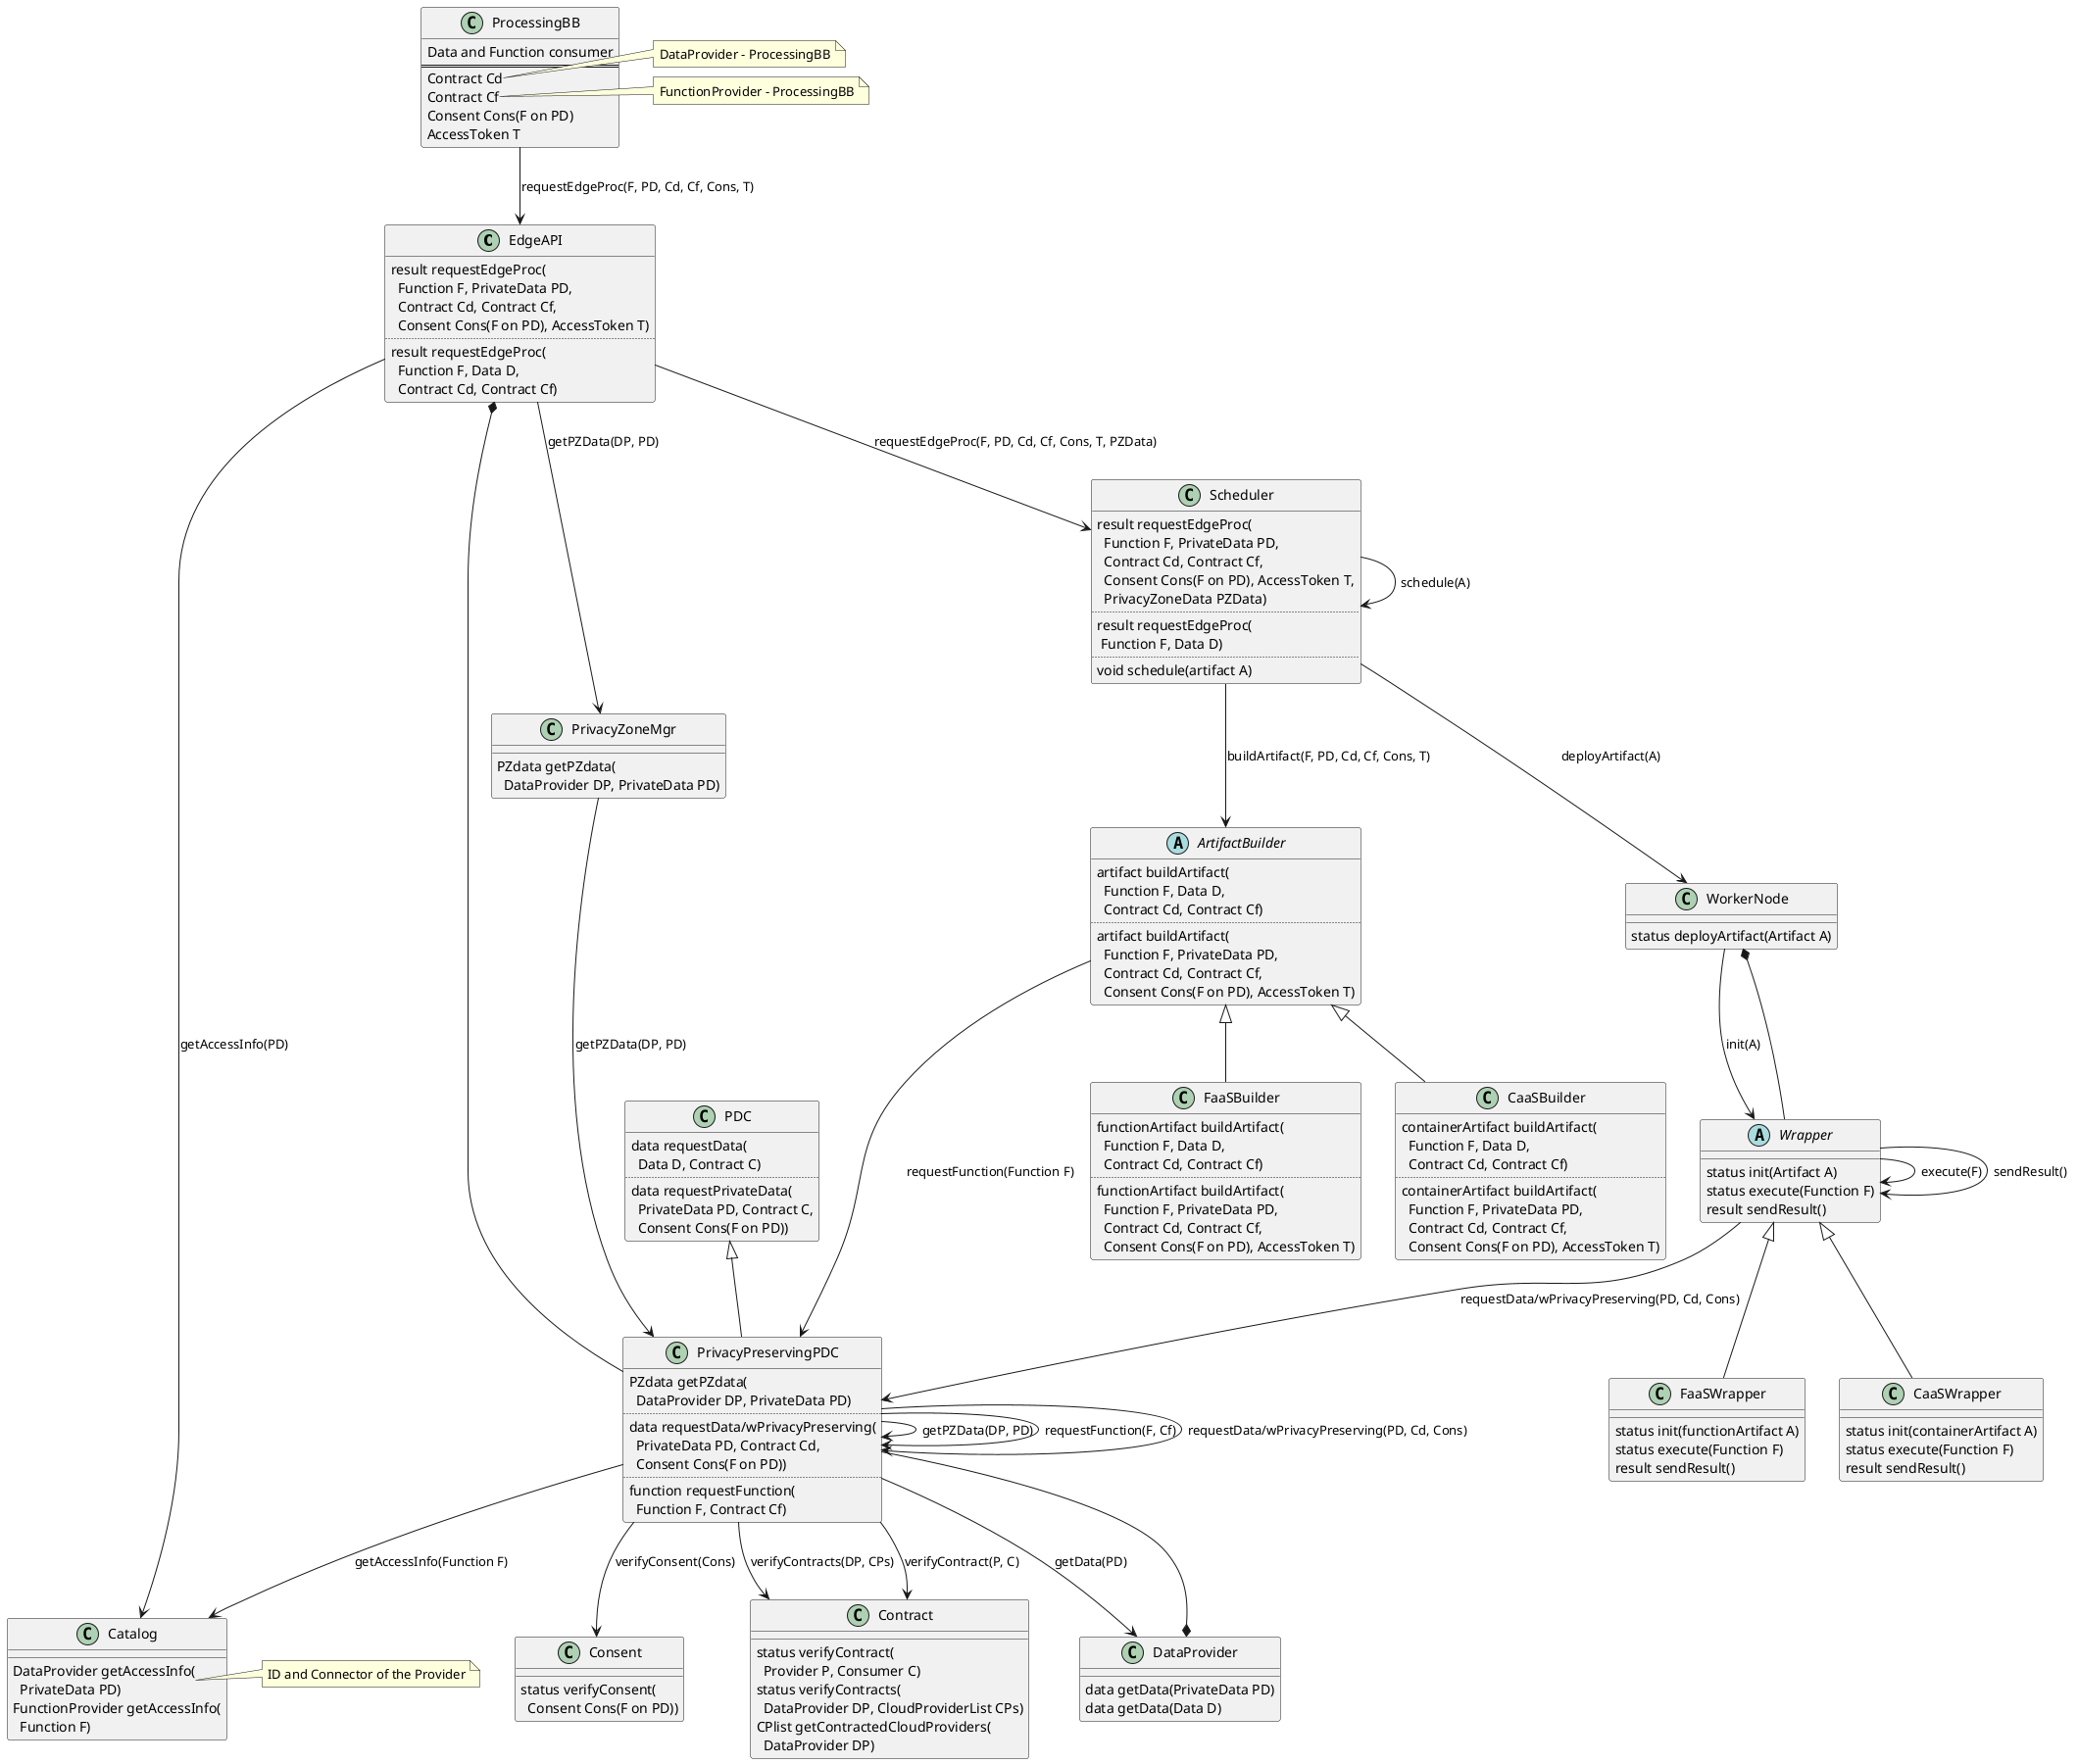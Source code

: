 @startuml

class EdgeAPI {
    {method} result requestEdgeProc(\n  Function F, PrivateData PD,\n  Contract Cd, Contract Cf,\n  Consent Cons(F on PD), AccessToken T)
    ..
    {method} result requestEdgeProc(\n  Function F, Data D,\n  Contract Cd, Contract Cf)
}
class PrivacyZoneMgr {
    {method} PZdata getPZdata(\n  DataProvider DP, PrivateData PD)
}
class PDC {
    {method} data requestData(\n  Data D, Contract C)
    ..
    {method} data requestPrivateData(\n  PrivateData PD, Contract C,\n  Consent Cons(F on PD))
}
class PrivacyPreservingPDC {
    {method} PZdata getPZdata(\n  DataProvider DP, PrivateData PD)
    ..
    {method} data requestData/wPrivacyPreserving(\n  PrivateData PD, Contract Cd,\n  Consent Cons(F on PD))
    ..
    {method} function requestFunction(\n  Function F, Contract Cf)
}
class Catalog {
    {method} DataProvider getAccessInfo(\n  PrivateData PD)
    {method} FunctionProvider getAccessInfo(\n  Function F)
}
note right of Catalog::getAccessInfo {
    ID and Connector of the Provider
}
class Contract {
    {method} status verifyContract(\n  Provider P, Consumer C)
    {method} status verifyContracts(\n  DataProvider DP, CloudProviderList CPs)
    {method} CPlist getContractedCloudProviders(\n  DataProvider DP)
}
class Consent {
    {method} status verifyConsent(\n  Consent Cons(F on PD))
}
class DataProvider {
    {method} data getData(PrivateData PD)
    {method} data getData(Data D)
}
class ProcessingBB {
    Data and Function consumer
    ==
    {field} Contract Cd
    {field} Contract Cf
    {field} Consent Cons(F on PD)
    {field} AccessToken T
}
note right of ProcessingBB::Cd {
    DataProvider - ProcessingBB
}
note right of ProcessingBB::Cf {
    FunctionProvider - ProcessingBB
}

class Scheduler {
    {method} result requestEdgeProc(\n  Function F, PrivateData PD,\n  Contract Cd, Contract Cf,\n  Consent Cons(F on PD), AccessToken T,\n  PrivacyZoneData PZData)
    ..
    {method} result requestEdgeProc(\n Function F, Data D)
    ..
    {method} void schedule(artifact A)
}
abstract class ArtifactBuilder {
    {method} artifact buildArtifact(\n  Function F, Data D,\n  Contract Cd, Contract Cf)
    ..
    {method} artifact buildArtifact(\n  Function F, PrivateData PD,\n  Contract Cd, Contract Cf,\n  Consent Cons(F on PD), AccessToken T)
}
class CaaSBuilder {
    {method} containerArtifact buildArtifact(\n  Function F, Data D,\n  Contract Cd, Contract Cf)
    ..
    {method} containerArtifact buildArtifact(\n  Function F, PrivateData PD,\n  Contract Cd, Contract Cf,\n  Consent Cons(F on PD), AccessToken T)
}
class FaaSBuilder {
    {method} functionArtifact buildArtifact(\n  Function F, Data D,\n  Contract Cd, Contract Cf)
    ..
    {method} functionArtifact buildArtifact(\n  Function F, PrivateData PD,\n  Contract Cd, Contract Cf,\n  Consent Cons(F on PD), AccessToken T)
}
abstract class Wrapper {
  {method} status init(Artifact A)
  {method} status execute(Function F)
  {method} result sendResult()
}
class CaaSWrapper {
  {method} status init(containerArtifact A)
  {method} status execute(Function F)
  {method} result sendResult()
}
class FaaSWrapper {
  {method} status init(functionArtifact A)
  {method} status execute(Function F)
  {method} result sendResult()
}
class WorkerNode {
  {method} status deployArtifact(Artifact A)
}

DataProvider *-- PrivacyPreservingPDC
EdgeAPI *-- PrivacyPreservingPDC

PDC <|-- PrivacyPreservingPDC

ArtifactBuilder <|-- CaaSBuilder
ArtifactBuilder <|-- FaaSBuilder
Wrapper <|-- CaaSWrapper
Wrapper <|-- FaaSWrapper

WorkerNode *-- Wrapper

ProcessingBB --> EdgeAPI : requestEdgeProc(F, PD, Cd, Cf, Cons, T)
EdgeAPI --> Catalog : getAccessInfo(PD)
EdgeAPI --> PrivacyZoneMgr : getPZData(DP, PD)
PrivacyZoneMgr --> PrivacyPreservingPDC : getPZData(DP, PD)
PrivacyPreservingPDC --> PrivacyPreservingPDC : getPZData(DP, PD)

EdgeAPI --> Scheduler : requestEdgeProc(F, PD, Cd, Cf, Cons, T, PZData)
Scheduler --> ArtifactBuilder : buildArtifact(F, PD, Cd, Cf, Cons, T)
ArtifactBuilder --> PrivacyPreservingPDC : requestFunction(Function F)
PrivacyPreservingPDC --> Catalog : getAccessInfo(Function F)
PrivacyPreservingPDC --> PrivacyPreservingPDC : requestFunction(F, Cf)

Scheduler --> Scheduler : schedule(A)
Scheduler --> WorkerNode : deployArtifact(A)
WorkerNode --> Wrapper : init(A)
Wrapper --> PrivacyPreservingPDC : requestData/wPrivacyPreserving(PD, Cd, Cons)
PrivacyPreservingPDC --> PrivacyPreservingPDC : requestData/wPrivacyPreserving(PD, Cd, Cons)
PrivacyPreservingPDC --> Contract : verifyContracts(DP, CPs)
PrivacyPreservingPDC --> Contract : verifyContract(P, C)
PrivacyPreservingPDC --> Consent : verifyConsent(Cons)
PrivacyPreservingPDC --> DataProvider : getData(PD)
Wrapper --> Wrapper : execute(F)
Wrapper --> Wrapper : sendResult()

together {
    class PDC
    class PrivacyPreservingPDC
    class Catalog
    class Contract
    class Consent
}

together {
    class EdgeAPI
    class PrivacyZoneMgr
    class Scheduler
    abstract class Wrapper
}

@enduml


